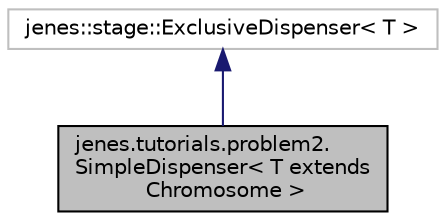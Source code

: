 digraph "jenes.tutorials.problem2.SimpleDispenser&lt; T extends Chromosome &gt;"
{
  edge [fontname="Helvetica",fontsize="10",labelfontname="Helvetica",labelfontsize="10"];
  node [fontname="Helvetica",fontsize="10",shape=record];
  Node1 [label="jenes.tutorials.problem2.\lSimpleDispenser\< T extends\l Chromosome \>",height=0.2,width=0.4,color="black", fillcolor="grey75", style="filled" fontcolor="black"];
  Node2 -> Node1 [dir="back",color="midnightblue",fontsize="10",style="solid"];
  Node2 [label="jenes::stage::ExclusiveDispenser\< T \>",height=0.2,width=0.4,color="grey75", fillcolor="white", style="filled"];
}
